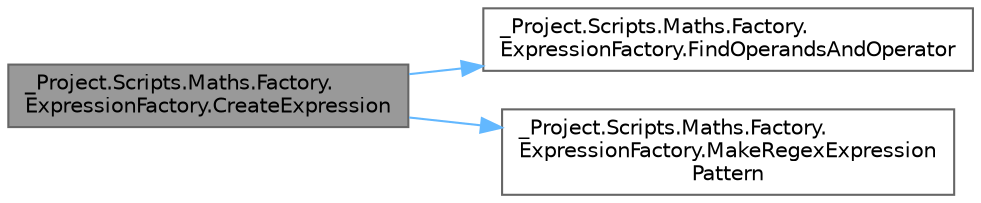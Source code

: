digraph "_Project.Scripts.Maths.Factory.ExpressionFactory.CreateExpression"
{
 // LATEX_PDF_SIZE
  bgcolor="transparent";
  edge [fontname=Helvetica,fontsize=10,labelfontname=Helvetica,labelfontsize=10];
  node [fontname=Helvetica,fontsize=10,shape=box,height=0.2,width=0.4];
  rankdir="LR";
  Node1 [id="Node000001",label="_Project.Scripts.Maths.Factory.\lExpressionFactory.CreateExpression",height=0.2,width=0.4,color="gray40", fillcolor="grey60", style="filled", fontcolor="black",tooltip="Метод создания математического выражения"];
  Node1 -> Node2 [id="edge3_Node000001_Node000002",color="steelblue1",style="solid",tooltip=" "];
  Node2 [id="Node000002",label="_Project.Scripts.Maths.Factory.\lExpressionFactory.FindOperandsAndOperator",height=0.2,width=0.4,color="grey40", fillcolor="white", style="filled",URL="$class___project_1_1_scripts_1_1_maths_1_1_factory_1_1_expression_factory.html#a437855505475f722694b40ce2156830c",tooltip="Метод поиска элементов математического выражения по паттерну"];
  Node1 -> Node3 [id="edge4_Node000001_Node000003",color="steelblue1",style="solid",tooltip=" "];
  Node3 [id="Node000003",label="_Project.Scripts.Maths.Factory.\lExpressionFactory.MakeRegexExpression\lPattern",height=0.2,width=0.4,color="grey40", fillcolor="white", style="filled",URL="$class___project_1_1_scripts_1_1_maths_1_1_factory_1_1_expression_factory.html#a898d99564062b3edb960ab364ec8ebc5",tooltip="Метод создания паттерна для подбора нужной математической команды"];
}
